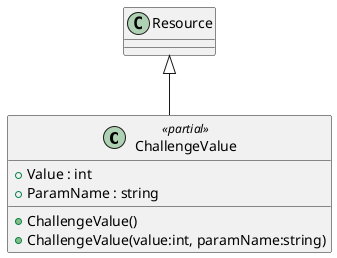 @startuml
class ChallengeValue <<partial>> {
    + Value : int
    + ParamName : string
    + ChallengeValue()
    + ChallengeValue(value:int, paramName:string)
}
Resource <|-- ChallengeValue
@enduml
